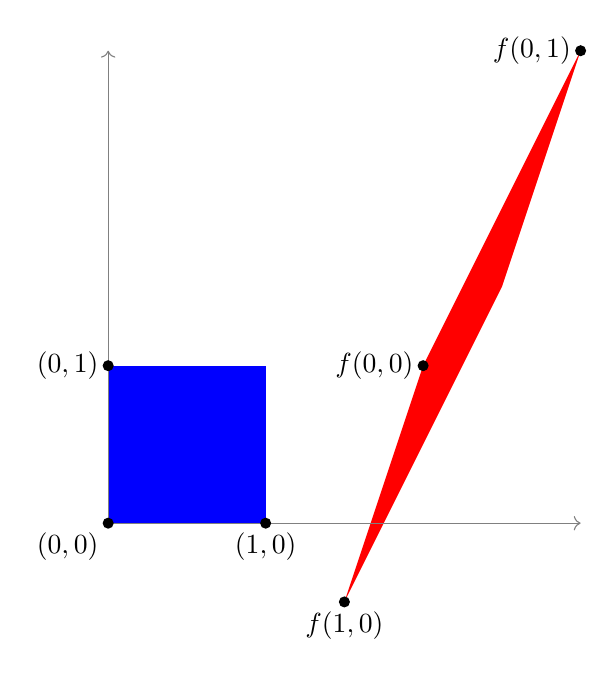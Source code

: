 \begin{tikzpicture}[scale=2]

\newcommand\mafigure{\fill (0,0)--++(0,1)--++(1,0)--++(0,-1)--cycle;}

\begin{scope}[blue]
  \mafigure;
\end{scope}

\begin{scope}[cm={{-1/2},{-3/2},1,2,(2,1)},red]
  \mafigure;
\end{scope}

 \node at (0,0)[below left] {$(0,0)$};  
 \node at (1,0)[below] {$(1,0)$};  
 \node at (0,1)[left] {$(0,1)$};  
 \node at (2,1)[left] {$f(0,0)$};  
 \node at (3,3)[left] {$f(0,1)$};  
 \node at (1.5,-0.5)[below] {$f(1,0)$};  

  \draw[->, gray] (0,0) -- (3,0);
  \draw[->, gray] (0,0) -- (0,3);

       \fill (1,0) circle (1pt);
       \fill (0,0) circle (1pt);
       \fill (0,1) circle (1pt);
       \fill (2,1) circle (1pt);
       \fill (3,3) circle (1pt);
       \fill (1.5,-0.5) circle (1pt);


\end{tikzpicture}
